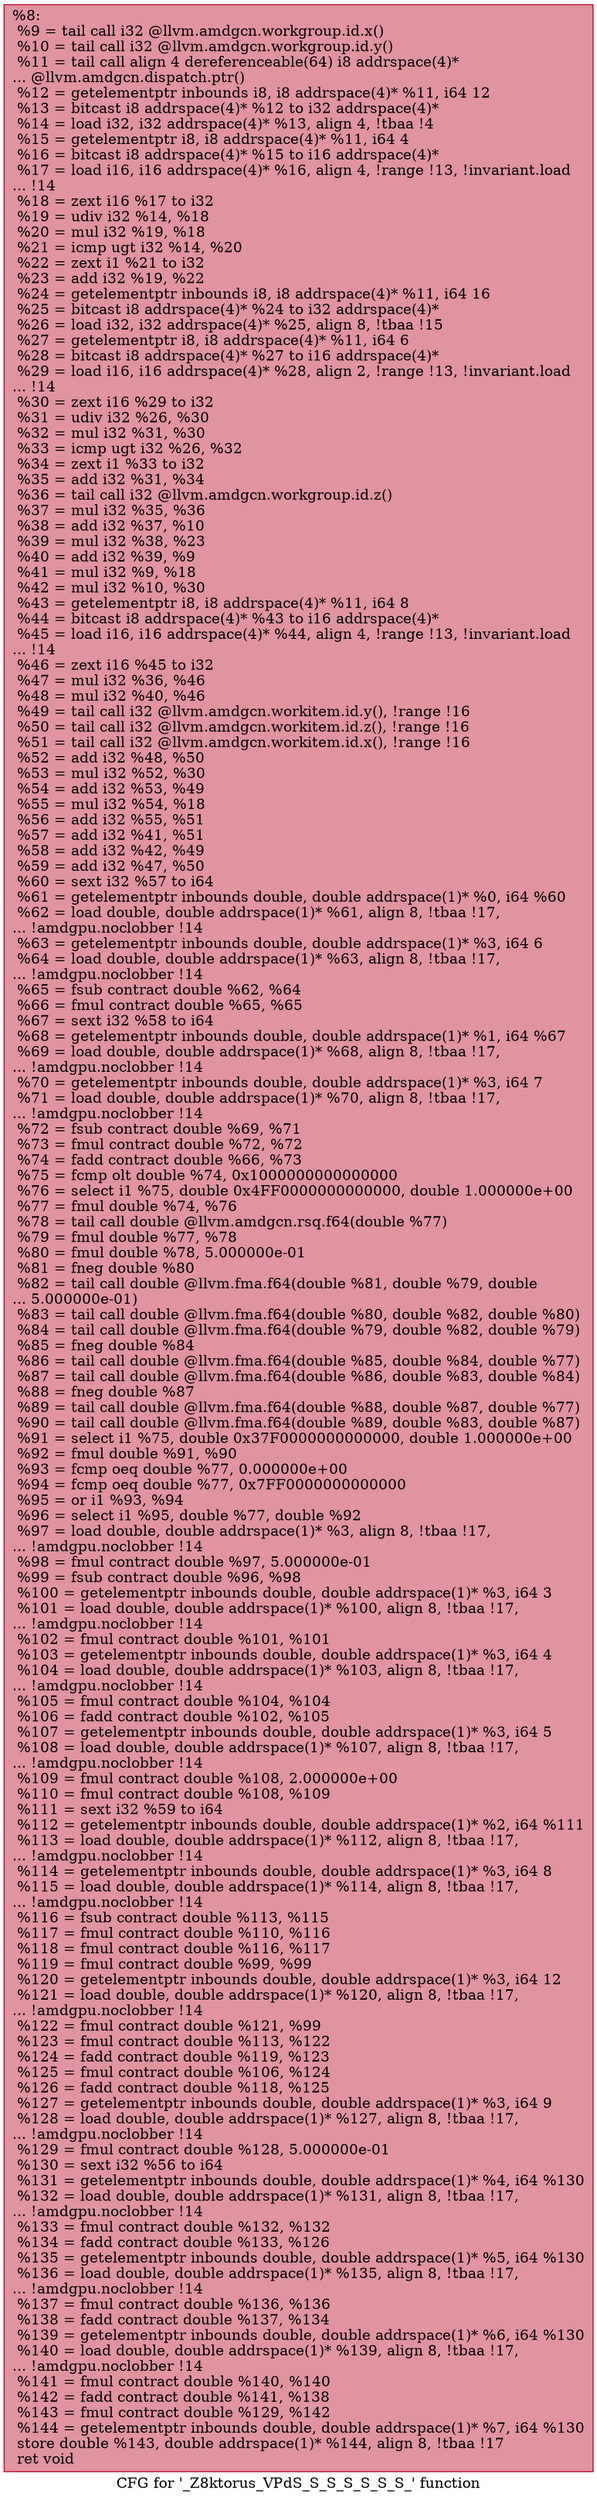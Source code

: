 digraph "CFG for '_Z8ktorus_VPdS_S_S_S_S_S_S_' function" {
	label="CFG for '_Z8ktorus_VPdS_S_S_S_S_S_S_' function";

	Node0x496cf70 [shape=record,color="#b70d28ff", style=filled, fillcolor="#b70d2870",label="{%8:\l  %9 = tail call i32 @llvm.amdgcn.workgroup.id.x()\l  %10 = tail call i32 @llvm.amdgcn.workgroup.id.y()\l  %11 = tail call align 4 dereferenceable(64) i8 addrspace(4)*\l... @llvm.amdgcn.dispatch.ptr()\l  %12 = getelementptr inbounds i8, i8 addrspace(4)* %11, i64 12\l  %13 = bitcast i8 addrspace(4)* %12 to i32 addrspace(4)*\l  %14 = load i32, i32 addrspace(4)* %13, align 4, !tbaa !4\l  %15 = getelementptr i8, i8 addrspace(4)* %11, i64 4\l  %16 = bitcast i8 addrspace(4)* %15 to i16 addrspace(4)*\l  %17 = load i16, i16 addrspace(4)* %16, align 4, !range !13, !invariant.load\l... !14\l  %18 = zext i16 %17 to i32\l  %19 = udiv i32 %14, %18\l  %20 = mul i32 %19, %18\l  %21 = icmp ugt i32 %14, %20\l  %22 = zext i1 %21 to i32\l  %23 = add i32 %19, %22\l  %24 = getelementptr inbounds i8, i8 addrspace(4)* %11, i64 16\l  %25 = bitcast i8 addrspace(4)* %24 to i32 addrspace(4)*\l  %26 = load i32, i32 addrspace(4)* %25, align 8, !tbaa !15\l  %27 = getelementptr i8, i8 addrspace(4)* %11, i64 6\l  %28 = bitcast i8 addrspace(4)* %27 to i16 addrspace(4)*\l  %29 = load i16, i16 addrspace(4)* %28, align 2, !range !13, !invariant.load\l... !14\l  %30 = zext i16 %29 to i32\l  %31 = udiv i32 %26, %30\l  %32 = mul i32 %31, %30\l  %33 = icmp ugt i32 %26, %32\l  %34 = zext i1 %33 to i32\l  %35 = add i32 %31, %34\l  %36 = tail call i32 @llvm.amdgcn.workgroup.id.z()\l  %37 = mul i32 %35, %36\l  %38 = add i32 %37, %10\l  %39 = mul i32 %38, %23\l  %40 = add i32 %39, %9\l  %41 = mul i32 %9, %18\l  %42 = mul i32 %10, %30\l  %43 = getelementptr i8, i8 addrspace(4)* %11, i64 8\l  %44 = bitcast i8 addrspace(4)* %43 to i16 addrspace(4)*\l  %45 = load i16, i16 addrspace(4)* %44, align 4, !range !13, !invariant.load\l... !14\l  %46 = zext i16 %45 to i32\l  %47 = mul i32 %36, %46\l  %48 = mul i32 %40, %46\l  %49 = tail call i32 @llvm.amdgcn.workitem.id.y(), !range !16\l  %50 = tail call i32 @llvm.amdgcn.workitem.id.z(), !range !16\l  %51 = tail call i32 @llvm.amdgcn.workitem.id.x(), !range !16\l  %52 = add i32 %48, %50\l  %53 = mul i32 %52, %30\l  %54 = add i32 %53, %49\l  %55 = mul i32 %54, %18\l  %56 = add i32 %55, %51\l  %57 = add i32 %41, %51\l  %58 = add i32 %42, %49\l  %59 = add i32 %47, %50\l  %60 = sext i32 %57 to i64\l  %61 = getelementptr inbounds double, double addrspace(1)* %0, i64 %60\l  %62 = load double, double addrspace(1)* %61, align 8, !tbaa !17,\l... !amdgpu.noclobber !14\l  %63 = getelementptr inbounds double, double addrspace(1)* %3, i64 6\l  %64 = load double, double addrspace(1)* %63, align 8, !tbaa !17,\l... !amdgpu.noclobber !14\l  %65 = fsub contract double %62, %64\l  %66 = fmul contract double %65, %65\l  %67 = sext i32 %58 to i64\l  %68 = getelementptr inbounds double, double addrspace(1)* %1, i64 %67\l  %69 = load double, double addrspace(1)* %68, align 8, !tbaa !17,\l... !amdgpu.noclobber !14\l  %70 = getelementptr inbounds double, double addrspace(1)* %3, i64 7\l  %71 = load double, double addrspace(1)* %70, align 8, !tbaa !17,\l... !amdgpu.noclobber !14\l  %72 = fsub contract double %69, %71\l  %73 = fmul contract double %72, %72\l  %74 = fadd contract double %66, %73\l  %75 = fcmp olt double %74, 0x1000000000000000\l  %76 = select i1 %75, double 0x4FF0000000000000, double 1.000000e+00\l  %77 = fmul double %74, %76\l  %78 = tail call double @llvm.amdgcn.rsq.f64(double %77)\l  %79 = fmul double %77, %78\l  %80 = fmul double %78, 5.000000e-01\l  %81 = fneg double %80\l  %82 = tail call double @llvm.fma.f64(double %81, double %79, double\l... 5.000000e-01)\l  %83 = tail call double @llvm.fma.f64(double %80, double %82, double %80)\l  %84 = tail call double @llvm.fma.f64(double %79, double %82, double %79)\l  %85 = fneg double %84\l  %86 = tail call double @llvm.fma.f64(double %85, double %84, double %77)\l  %87 = tail call double @llvm.fma.f64(double %86, double %83, double %84)\l  %88 = fneg double %87\l  %89 = tail call double @llvm.fma.f64(double %88, double %87, double %77)\l  %90 = tail call double @llvm.fma.f64(double %89, double %83, double %87)\l  %91 = select i1 %75, double 0x37F0000000000000, double 1.000000e+00\l  %92 = fmul double %91, %90\l  %93 = fcmp oeq double %77, 0.000000e+00\l  %94 = fcmp oeq double %77, 0x7FF0000000000000\l  %95 = or i1 %93, %94\l  %96 = select i1 %95, double %77, double %92\l  %97 = load double, double addrspace(1)* %3, align 8, !tbaa !17,\l... !amdgpu.noclobber !14\l  %98 = fmul contract double %97, 5.000000e-01\l  %99 = fsub contract double %96, %98\l  %100 = getelementptr inbounds double, double addrspace(1)* %3, i64 3\l  %101 = load double, double addrspace(1)* %100, align 8, !tbaa !17,\l... !amdgpu.noclobber !14\l  %102 = fmul contract double %101, %101\l  %103 = getelementptr inbounds double, double addrspace(1)* %3, i64 4\l  %104 = load double, double addrspace(1)* %103, align 8, !tbaa !17,\l... !amdgpu.noclobber !14\l  %105 = fmul contract double %104, %104\l  %106 = fadd contract double %102, %105\l  %107 = getelementptr inbounds double, double addrspace(1)* %3, i64 5\l  %108 = load double, double addrspace(1)* %107, align 8, !tbaa !17,\l... !amdgpu.noclobber !14\l  %109 = fmul contract double %108, 2.000000e+00\l  %110 = fmul contract double %108, %109\l  %111 = sext i32 %59 to i64\l  %112 = getelementptr inbounds double, double addrspace(1)* %2, i64 %111\l  %113 = load double, double addrspace(1)* %112, align 8, !tbaa !17,\l... !amdgpu.noclobber !14\l  %114 = getelementptr inbounds double, double addrspace(1)* %3, i64 8\l  %115 = load double, double addrspace(1)* %114, align 8, !tbaa !17,\l... !amdgpu.noclobber !14\l  %116 = fsub contract double %113, %115\l  %117 = fmul contract double %110, %116\l  %118 = fmul contract double %116, %117\l  %119 = fmul contract double %99, %99\l  %120 = getelementptr inbounds double, double addrspace(1)* %3, i64 12\l  %121 = load double, double addrspace(1)* %120, align 8, !tbaa !17,\l... !amdgpu.noclobber !14\l  %122 = fmul contract double %121, %99\l  %123 = fmul contract double %113, %122\l  %124 = fadd contract double %119, %123\l  %125 = fmul contract double %106, %124\l  %126 = fadd contract double %118, %125\l  %127 = getelementptr inbounds double, double addrspace(1)* %3, i64 9\l  %128 = load double, double addrspace(1)* %127, align 8, !tbaa !17,\l... !amdgpu.noclobber !14\l  %129 = fmul contract double %128, 5.000000e-01\l  %130 = sext i32 %56 to i64\l  %131 = getelementptr inbounds double, double addrspace(1)* %4, i64 %130\l  %132 = load double, double addrspace(1)* %131, align 8, !tbaa !17,\l... !amdgpu.noclobber !14\l  %133 = fmul contract double %132, %132\l  %134 = fadd contract double %133, %126\l  %135 = getelementptr inbounds double, double addrspace(1)* %5, i64 %130\l  %136 = load double, double addrspace(1)* %135, align 8, !tbaa !17,\l... !amdgpu.noclobber !14\l  %137 = fmul contract double %136, %136\l  %138 = fadd contract double %137, %134\l  %139 = getelementptr inbounds double, double addrspace(1)* %6, i64 %130\l  %140 = load double, double addrspace(1)* %139, align 8, !tbaa !17,\l... !amdgpu.noclobber !14\l  %141 = fmul contract double %140, %140\l  %142 = fadd contract double %141, %138\l  %143 = fmul contract double %129, %142\l  %144 = getelementptr inbounds double, double addrspace(1)* %7, i64 %130\l  store double %143, double addrspace(1)* %144, align 8, !tbaa !17\l  ret void\l}"];
}
